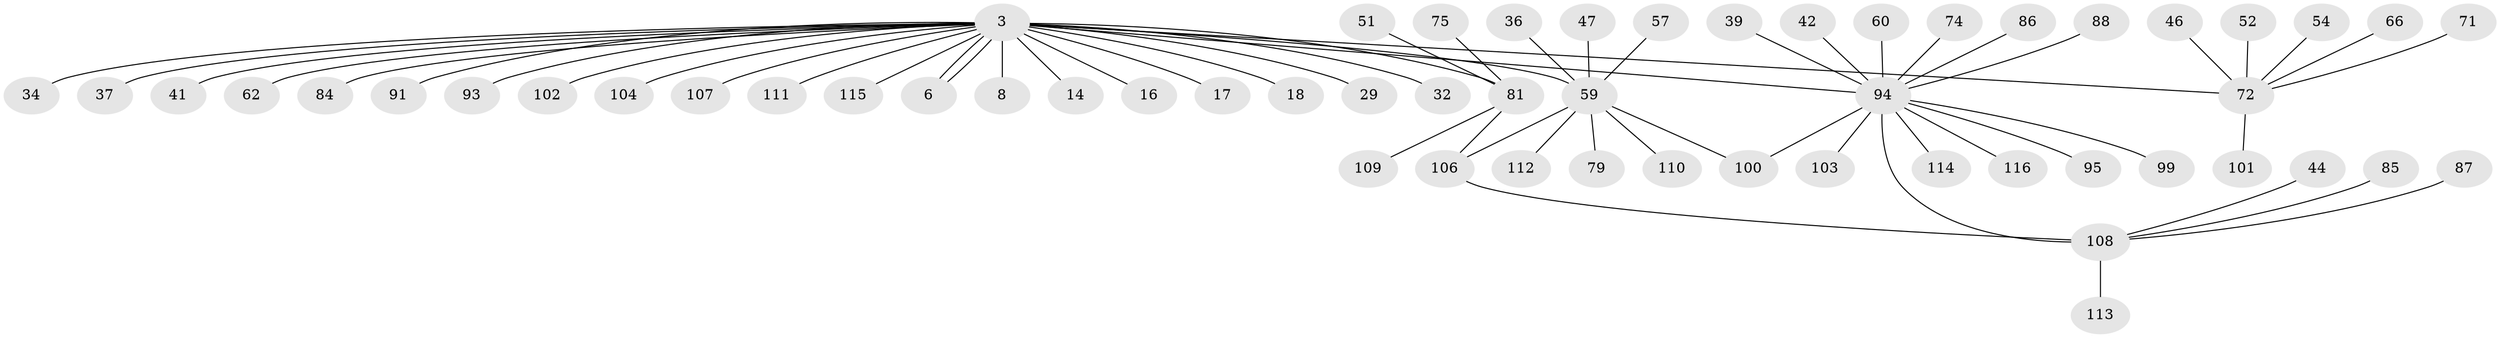 // original degree distribution, {3: 0.06896551724137931, 17: 0.008620689655172414, 30: 0.008620689655172414, 6: 0.008620689655172414, 2: 0.25, 1: 0.5603448275862069, 4: 0.04310344827586207, 5: 0.05172413793103448}
// Generated by graph-tools (version 1.1) at 2025/47/03/09/25 04:47:31]
// undirected, 58 vertices, 61 edges
graph export_dot {
graph [start="1"]
  node [color=gray90,style=filled];
  3;
  6;
  8;
  14;
  16;
  17;
  18;
  29;
  32;
  34 [super="+33"];
  36;
  37;
  39;
  41;
  42;
  44;
  46;
  47 [super="+11"];
  51;
  52 [super="+26"];
  54;
  57;
  59 [super="+55+20+10+21"];
  60;
  62;
  66 [super="+43"];
  71;
  72 [super="+22+28"];
  74 [super="+61"];
  75;
  79;
  81 [super="+4"];
  84 [super="+9"];
  85;
  86;
  87;
  88;
  91 [super="+73"];
  93;
  94 [super="+64+67"];
  95;
  99 [super="+96"];
  100 [super="+40"];
  101 [super="+89"];
  102 [super="+98"];
  103 [super="+76"];
  104;
  106 [super="+50+69"];
  107 [super="+25+97+105"];
  108 [super="+24+27"];
  109 [super="+65"];
  110;
  111 [super="+78"];
  112;
  113;
  114 [super="+63+92"];
  115 [super="+77"];
  116;
  3 -- 6;
  3 -- 6;
  3 -- 8;
  3 -- 14;
  3 -- 16;
  3 -- 17;
  3 -- 18;
  3 -- 29;
  3 -- 32;
  3 -- 37;
  3 -- 41;
  3 -- 62;
  3 -- 72 [weight=2];
  3 -- 81 [weight=2];
  3 -- 93;
  3 -- 104;
  3 -- 59 [weight=2];
  3 -- 84;
  3 -- 107;
  3 -- 34;
  3 -- 94 [weight=2];
  3 -- 91;
  3 -- 115;
  3 -- 111;
  3 -- 102;
  36 -- 59;
  39 -- 94;
  42 -- 94;
  44 -- 108;
  46 -- 72;
  47 -- 59;
  51 -- 81;
  52 -- 72;
  54 -- 72;
  57 -- 59;
  59 -- 110;
  59 -- 112;
  59 -- 106;
  59 -- 79;
  59 -- 100;
  60 -- 94;
  66 -- 72;
  71 -- 72;
  72 -- 101;
  74 -- 94;
  75 -- 81;
  81 -- 106;
  81 -- 109;
  85 -- 108;
  86 -- 94;
  87 -- 108;
  88 -- 94;
  94 -- 99;
  94 -- 100;
  94 -- 103;
  94 -- 108 [weight=2];
  94 -- 114;
  94 -- 116;
  94 -- 95;
  106 -- 108;
  108 -- 113;
}
